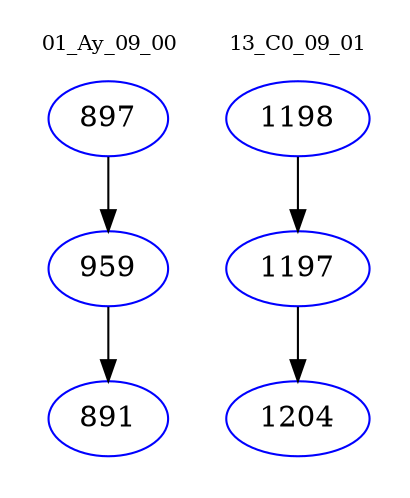 digraph{
subgraph cluster_0 {
color = white
label = "01_Ay_09_00";
fontsize=10;
T0_897 [label="897", color="blue"]
T0_897 -> T0_959 [color="black"]
T0_959 [label="959", color="blue"]
T0_959 -> T0_891 [color="black"]
T0_891 [label="891", color="blue"]
}
subgraph cluster_1 {
color = white
label = "13_C0_09_01";
fontsize=10;
T1_1198 [label="1198", color="blue"]
T1_1198 -> T1_1197 [color="black"]
T1_1197 [label="1197", color="blue"]
T1_1197 -> T1_1204 [color="black"]
T1_1204 [label="1204", color="blue"]
}
}
